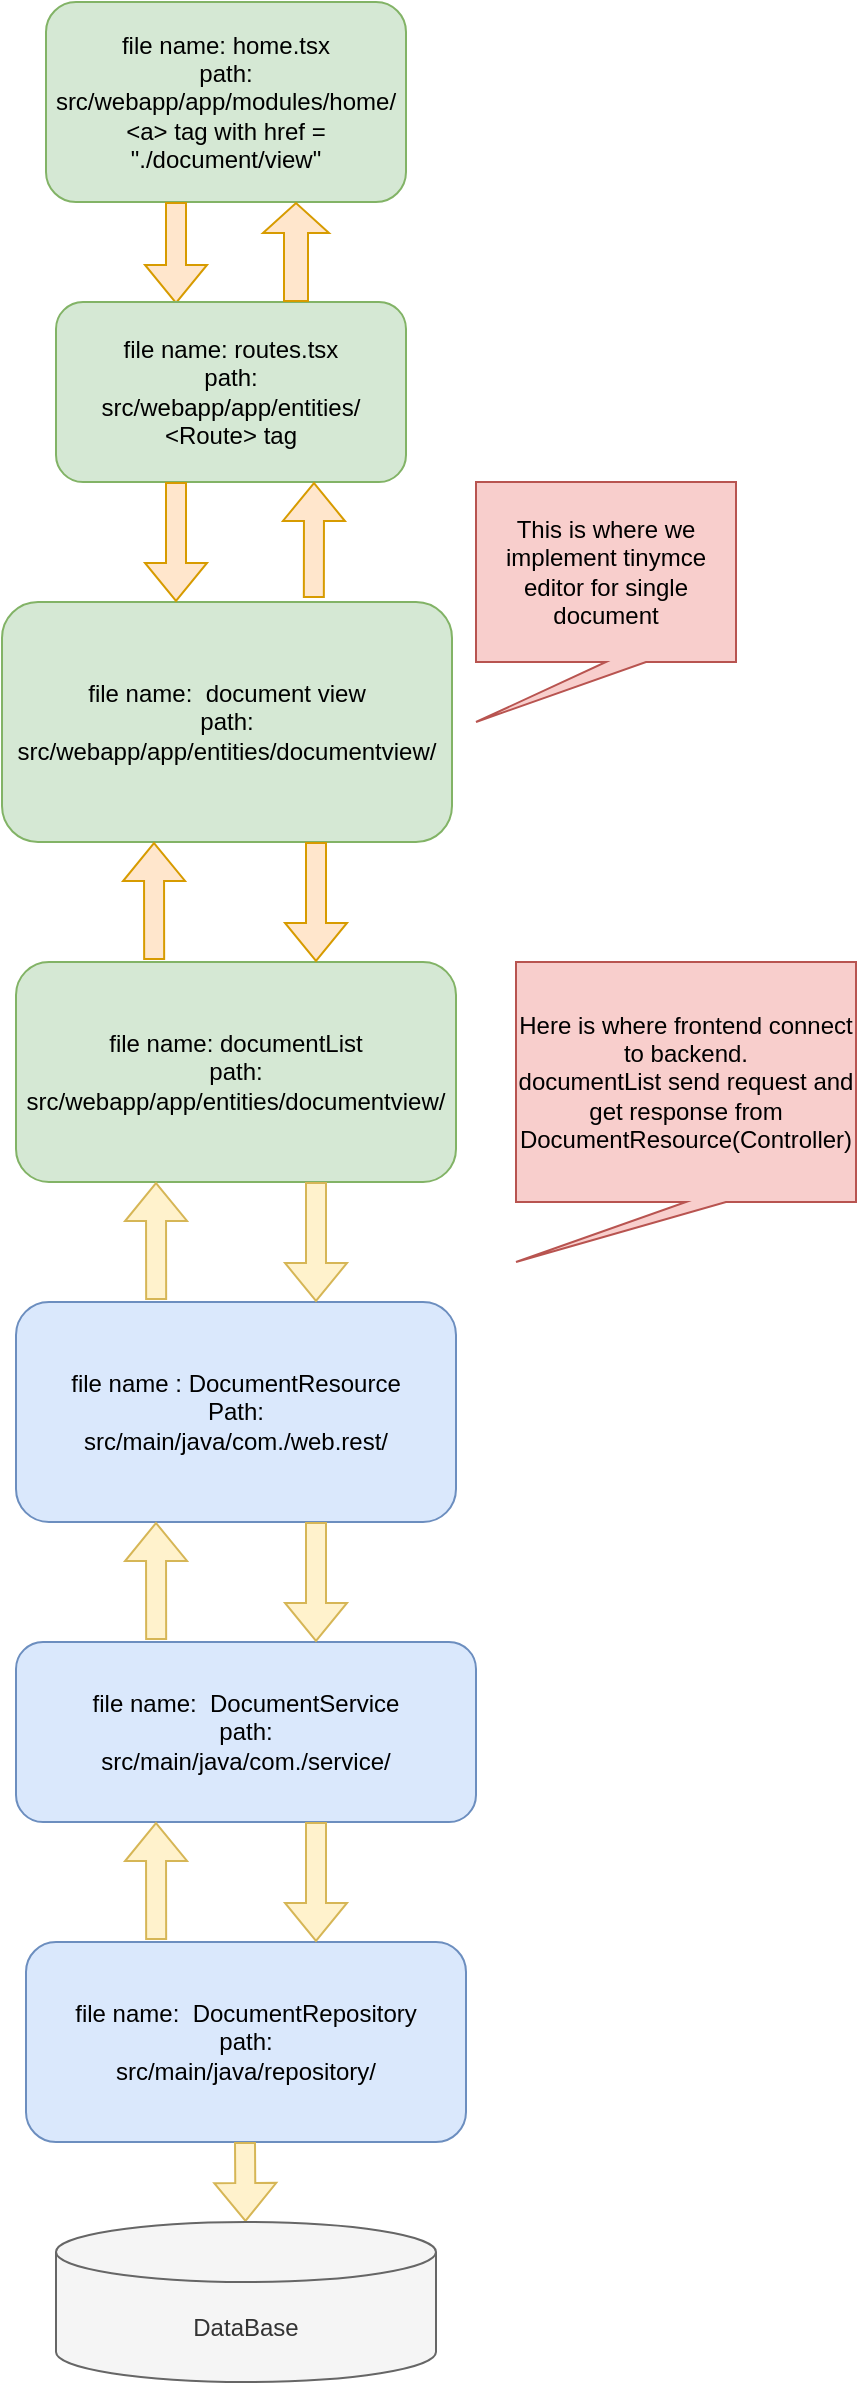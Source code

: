 <mxfile version="20.8.2" type="github">
  <diagram id="cIocRG3YWbsBwmVIDkIY" name="Page-1">
    <mxGraphModel dx="1434" dy="855" grid="1" gridSize="10" guides="1" tooltips="1" connect="1" arrows="1" fold="1" page="1" pageScale="1" pageWidth="850" pageHeight="1100" math="0" shadow="0">
      <root>
        <mxCell id="0" />
        <mxCell id="1" parent="0" />
        <mxCell id="WhMrlDEJ-pQV7aeqUwDS-1" value="file name: home.tsx&lt;br&gt;path: src/webapp/app/modules/home/&lt;br&gt;&amp;lt;a&amp;gt; tag with href = &quot;./document/view&quot;" style="rounded=1;whiteSpace=wrap;html=1;fillColor=#d5e8d4;strokeColor=#82b366;" vertex="1" parent="1">
          <mxGeometry x="335" y="100" width="180" height="100" as="geometry" />
        </mxCell>
        <mxCell id="WhMrlDEJ-pQV7aeqUwDS-2" value="" style="shape=flexArrow;endArrow=classic;html=1;rounded=0;fillColor=#ffe6cc;strokeColor=#d79b00;" edge="1" parent="1">
          <mxGeometry width="50" height="50" relative="1" as="geometry">
            <mxPoint x="400" y="200" as="sourcePoint" />
            <mxPoint x="400" y="251" as="targetPoint" />
          </mxGeometry>
        </mxCell>
        <mxCell id="WhMrlDEJ-pQV7aeqUwDS-4" value="file name: routes.tsx&lt;br&gt;path:&lt;br&gt;src/webapp/app/entities/&lt;br&gt;&amp;lt;Route&amp;gt; tag" style="rounded=1;whiteSpace=wrap;html=1;fillColor=#d5e8d4;strokeColor=#82b366;" vertex="1" parent="1">
          <mxGeometry x="340" y="250" width="175" height="90" as="geometry" />
        </mxCell>
        <mxCell id="WhMrlDEJ-pQV7aeqUwDS-5" value="file name: &amp;nbsp;document view&lt;br&gt;path:&lt;br&gt;src/webapp/app/entities/documentview/&lt;br&gt;" style="rounded=1;whiteSpace=wrap;html=1;fillColor=#d5e8d4;strokeColor=#82b366;" vertex="1" parent="1">
          <mxGeometry x="313" y="400" width="225" height="120" as="geometry" />
        </mxCell>
        <mxCell id="WhMrlDEJ-pQV7aeqUwDS-6" value="" style="shape=flexArrow;endArrow=classic;html=1;rounded=0;fillColor=#ffe6cc;strokeColor=#d79b00;" edge="1" parent="1">
          <mxGeometry width="50" height="50" relative="1" as="geometry">
            <mxPoint x="400" y="340" as="sourcePoint" />
            <mxPoint x="400" y="400" as="targetPoint" />
          </mxGeometry>
        </mxCell>
        <mxCell id="WhMrlDEJ-pQV7aeqUwDS-7" value="This is where we implement tinymce editor for single document" style="shape=callout;whiteSpace=wrap;html=1;perimeter=calloutPerimeter;position2=0;fillColor=#f8cecc;strokeColor=#b85450;" vertex="1" parent="1">
          <mxGeometry x="550" y="340" width="130" height="120" as="geometry" />
        </mxCell>
        <mxCell id="WhMrlDEJ-pQV7aeqUwDS-8" value="" style="shape=flexArrow;endArrow=classic;html=1;rounded=0;width=12;endSize=4.67;fillColor=#ffe6cc;strokeColor=#d79b00;" edge="1" parent="1">
          <mxGeometry width="50" height="50" relative="1" as="geometry">
            <mxPoint x="460" y="250" as="sourcePoint" />
            <mxPoint x="460" y="200" as="targetPoint" />
          </mxGeometry>
        </mxCell>
        <mxCell id="WhMrlDEJ-pQV7aeqUwDS-9" value="" style="shape=flexArrow;endArrow=classic;html=1;rounded=0;exitX=0.693;exitY=-0.017;exitDx=0;exitDy=0;exitPerimeter=0;fillColor=#ffe6cc;strokeColor=#d79b00;" edge="1" parent="1" source="WhMrlDEJ-pQV7aeqUwDS-5">
          <mxGeometry width="50" height="50" relative="1" as="geometry">
            <mxPoint x="460" y="390" as="sourcePoint" />
            <mxPoint x="469" y="340" as="targetPoint" />
          </mxGeometry>
        </mxCell>
        <mxCell id="WhMrlDEJ-pQV7aeqUwDS-10" value="file name: documentList&lt;br&gt;path:&lt;br&gt;src/webapp/app/entities/documentview/" style="rounded=1;whiteSpace=wrap;html=1;fillColor=#d5e8d4;strokeColor=#82b366;" vertex="1" parent="1">
          <mxGeometry x="320" y="580" width="220" height="110" as="geometry" />
        </mxCell>
        <mxCell id="WhMrlDEJ-pQV7aeqUwDS-11" value="" style="shape=flexArrow;endArrow=classic;html=1;rounded=0;exitX=0.314;exitY=-0.009;exitDx=0;exitDy=0;exitPerimeter=0;fillColor=#ffe6cc;strokeColor=#d79b00;" edge="1" parent="1" source="WhMrlDEJ-pQV7aeqUwDS-10">
          <mxGeometry width="50" height="50" relative="1" as="geometry">
            <mxPoint x="390" y="575" as="sourcePoint" />
            <mxPoint x="389" y="520" as="targetPoint" />
          </mxGeometry>
        </mxCell>
        <mxCell id="WhMrlDEJ-pQV7aeqUwDS-12" value="" style="shape=flexArrow;endArrow=classic;html=1;rounded=0;fillColor=#ffe6cc;strokeColor=#d79b00;" edge="1" parent="1">
          <mxGeometry width="50" height="50" relative="1" as="geometry">
            <mxPoint x="470" y="520" as="sourcePoint" />
            <mxPoint x="470" y="580" as="targetPoint" />
          </mxGeometry>
        </mxCell>
        <mxCell id="WhMrlDEJ-pQV7aeqUwDS-13" value="file name: &amp;nbsp;DocumentRepository&lt;br&gt;path:&lt;br&gt;src/main/java/repository/" style="rounded=1;whiteSpace=wrap;html=1;fillColor=#dae8fc;strokeColor=#6c8ebf;" vertex="1" parent="1">
          <mxGeometry x="325" y="1070" width="220" height="100" as="geometry" />
        </mxCell>
        <mxCell id="WhMrlDEJ-pQV7aeqUwDS-14" value="file name : DocumentResource&lt;br&gt;Path:&lt;br&gt;src/main/java/com./web.rest/" style="rounded=1;whiteSpace=wrap;html=1;fillColor=#dae8fc;strokeColor=#6c8ebf;" vertex="1" parent="1">
          <mxGeometry x="320" y="750" width="220" height="110" as="geometry" />
        </mxCell>
        <mxCell id="WhMrlDEJ-pQV7aeqUwDS-15" value="" style="shape=flexArrow;endArrow=classic;html=1;rounded=0;exitX=0.314;exitY=-0.009;exitDx=0;exitDy=0;exitPerimeter=0;fillColor=#fff2cc;strokeColor=#d6b656;" edge="1" parent="1">
          <mxGeometry width="50" height="50" relative="1" as="geometry">
            <mxPoint x="390.08" y="749.01" as="sourcePoint" />
            <mxPoint x="390" y="690" as="targetPoint" />
          </mxGeometry>
        </mxCell>
        <mxCell id="WhMrlDEJ-pQV7aeqUwDS-16" value="" style="shape=flexArrow;endArrow=classic;html=1;rounded=0;fillColor=#fff2cc;strokeColor=#d6b656;" edge="1" parent="1">
          <mxGeometry width="50" height="50" relative="1" as="geometry">
            <mxPoint x="470" y="690" as="sourcePoint" />
            <mxPoint x="470" y="750" as="targetPoint" />
          </mxGeometry>
        </mxCell>
        <mxCell id="WhMrlDEJ-pQV7aeqUwDS-17" value="Here is where frontend connect to backend.&lt;br&gt;documentList send request and get response from DocumentResource(Controller)" style="shape=callout;whiteSpace=wrap;html=1;perimeter=calloutPerimeter;position2=0;fillColor=#f8cecc;strokeColor=#b85450;" vertex="1" parent="1">
          <mxGeometry x="570" y="580" width="170" height="150" as="geometry" />
        </mxCell>
        <mxCell id="WhMrlDEJ-pQV7aeqUwDS-18" value="file name: &amp;nbsp;DocumentService&lt;br&gt;path:&lt;br&gt;src/main/java/com./service/" style="rounded=1;whiteSpace=wrap;html=1;fillColor=#dae8fc;strokeColor=#6c8ebf;" vertex="1" parent="1">
          <mxGeometry x="320" y="920" width="230" height="90" as="geometry" />
        </mxCell>
        <mxCell id="WhMrlDEJ-pQV7aeqUwDS-19" value="" style="shape=flexArrow;endArrow=classic;html=1;rounded=0;exitX=0.314;exitY=-0.009;exitDx=0;exitDy=0;exitPerimeter=0;fillColor=#fff2cc;strokeColor=#d6b656;" edge="1" parent="1">
          <mxGeometry width="50" height="50" relative="1" as="geometry">
            <mxPoint x="390.08" y="919.01" as="sourcePoint" />
            <mxPoint x="390" y="860" as="targetPoint" />
          </mxGeometry>
        </mxCell>
        <mxCell id="WhMrlDEJ-pQV7aeqUwDS-20" value="" style="shape=flexArrow;endArrow=classic;html=1;rounded=0;fillColor=#fff2cc;strokeColor=#d6b656;" edge="1" parent="1">
          <mxGeometry width="50" height="50" relative="1" as="geometry">
            <mxPoint x="470" y="860" as="sourcePoint" />
            <mxPoint x="470" y="920" as="targetPoint" />
          </mxGeometry>
        </mxCell>
        <mxCell id="WhMrlDEJ-pQV7aeqUwDS-21" value="" style="shape=flexArrow;endArrow=classic;html=1;rounded=0;exitX=0.314;exitY=-0.009;exitDx=0;exitDy=0;exitPerimeter=0;fillColor=#fff2cc;strokeColor=#d6b656;" edge="1" parent="1">
          <mxGeometry width="50" height="50" relative="1" as="geometry">
            <mxPoint x="390.08" y="1069.01" as="sourcePoint" />
            <mxPoint x="390" y="1010" as="targetPoint" />
          </mxGeometry>
        </mxCell>
        <mxCell id="WhMrlDEJ-pQV7aeqUwDS-22" value="" style="shape=flexArrow;endArrow=classic;html=1;rounded=0;fillColor=#fff2cc;strokeColor=#d6b656;" edge="1" parent="1">
          <mxGeometry width="50" height="50" relative="1" as="geometry">
            <mxPoint x="470" y="1010" as="sourcePoint" />
            <mxPoint x="470" y="1070" as="targetPoint" />
          </mxGeometry>
        </mxCell>
        <mxCell id="WhMrlDEJ-pQV7aeqUwDS-23" value="" style="shape=flexArrow;endArrow=classic;html=1;rounded=0;fillColor=#fff2cc;strokeColor=#d6b656;" edge="1" parent="1" target="WhMrlDEJ-pQV7aeqUwDS-24">
          <mxGeometry width="50" height="50" relative="1" as="geometry">
            <mxPoint x="434.5" y="1170" as="sourcePoint" />
            <mxPoint x="434.5" y="1250" as="targetPoint" />
          </mxGeometry>
        </mxCell>
        <mxCell id="WhMrlDEJ-pQV7aeqUwDS-24" value="DataBase" style="shape=cylinder3;whiteSpace=wrap;html=1;boundedLbl=1;backgroundOutline=1;size=15;fillColor=#f5f5f5;strokeColor=#666666;fontColor=#333333;" vertex="1" parent="1">
          <mxGeometry x="340" y="1210" width="190" height="80" as="geometry" />
        </mxCell>
      </root>
    </mxGraphModel>
  </diagram>
</mxfile>
